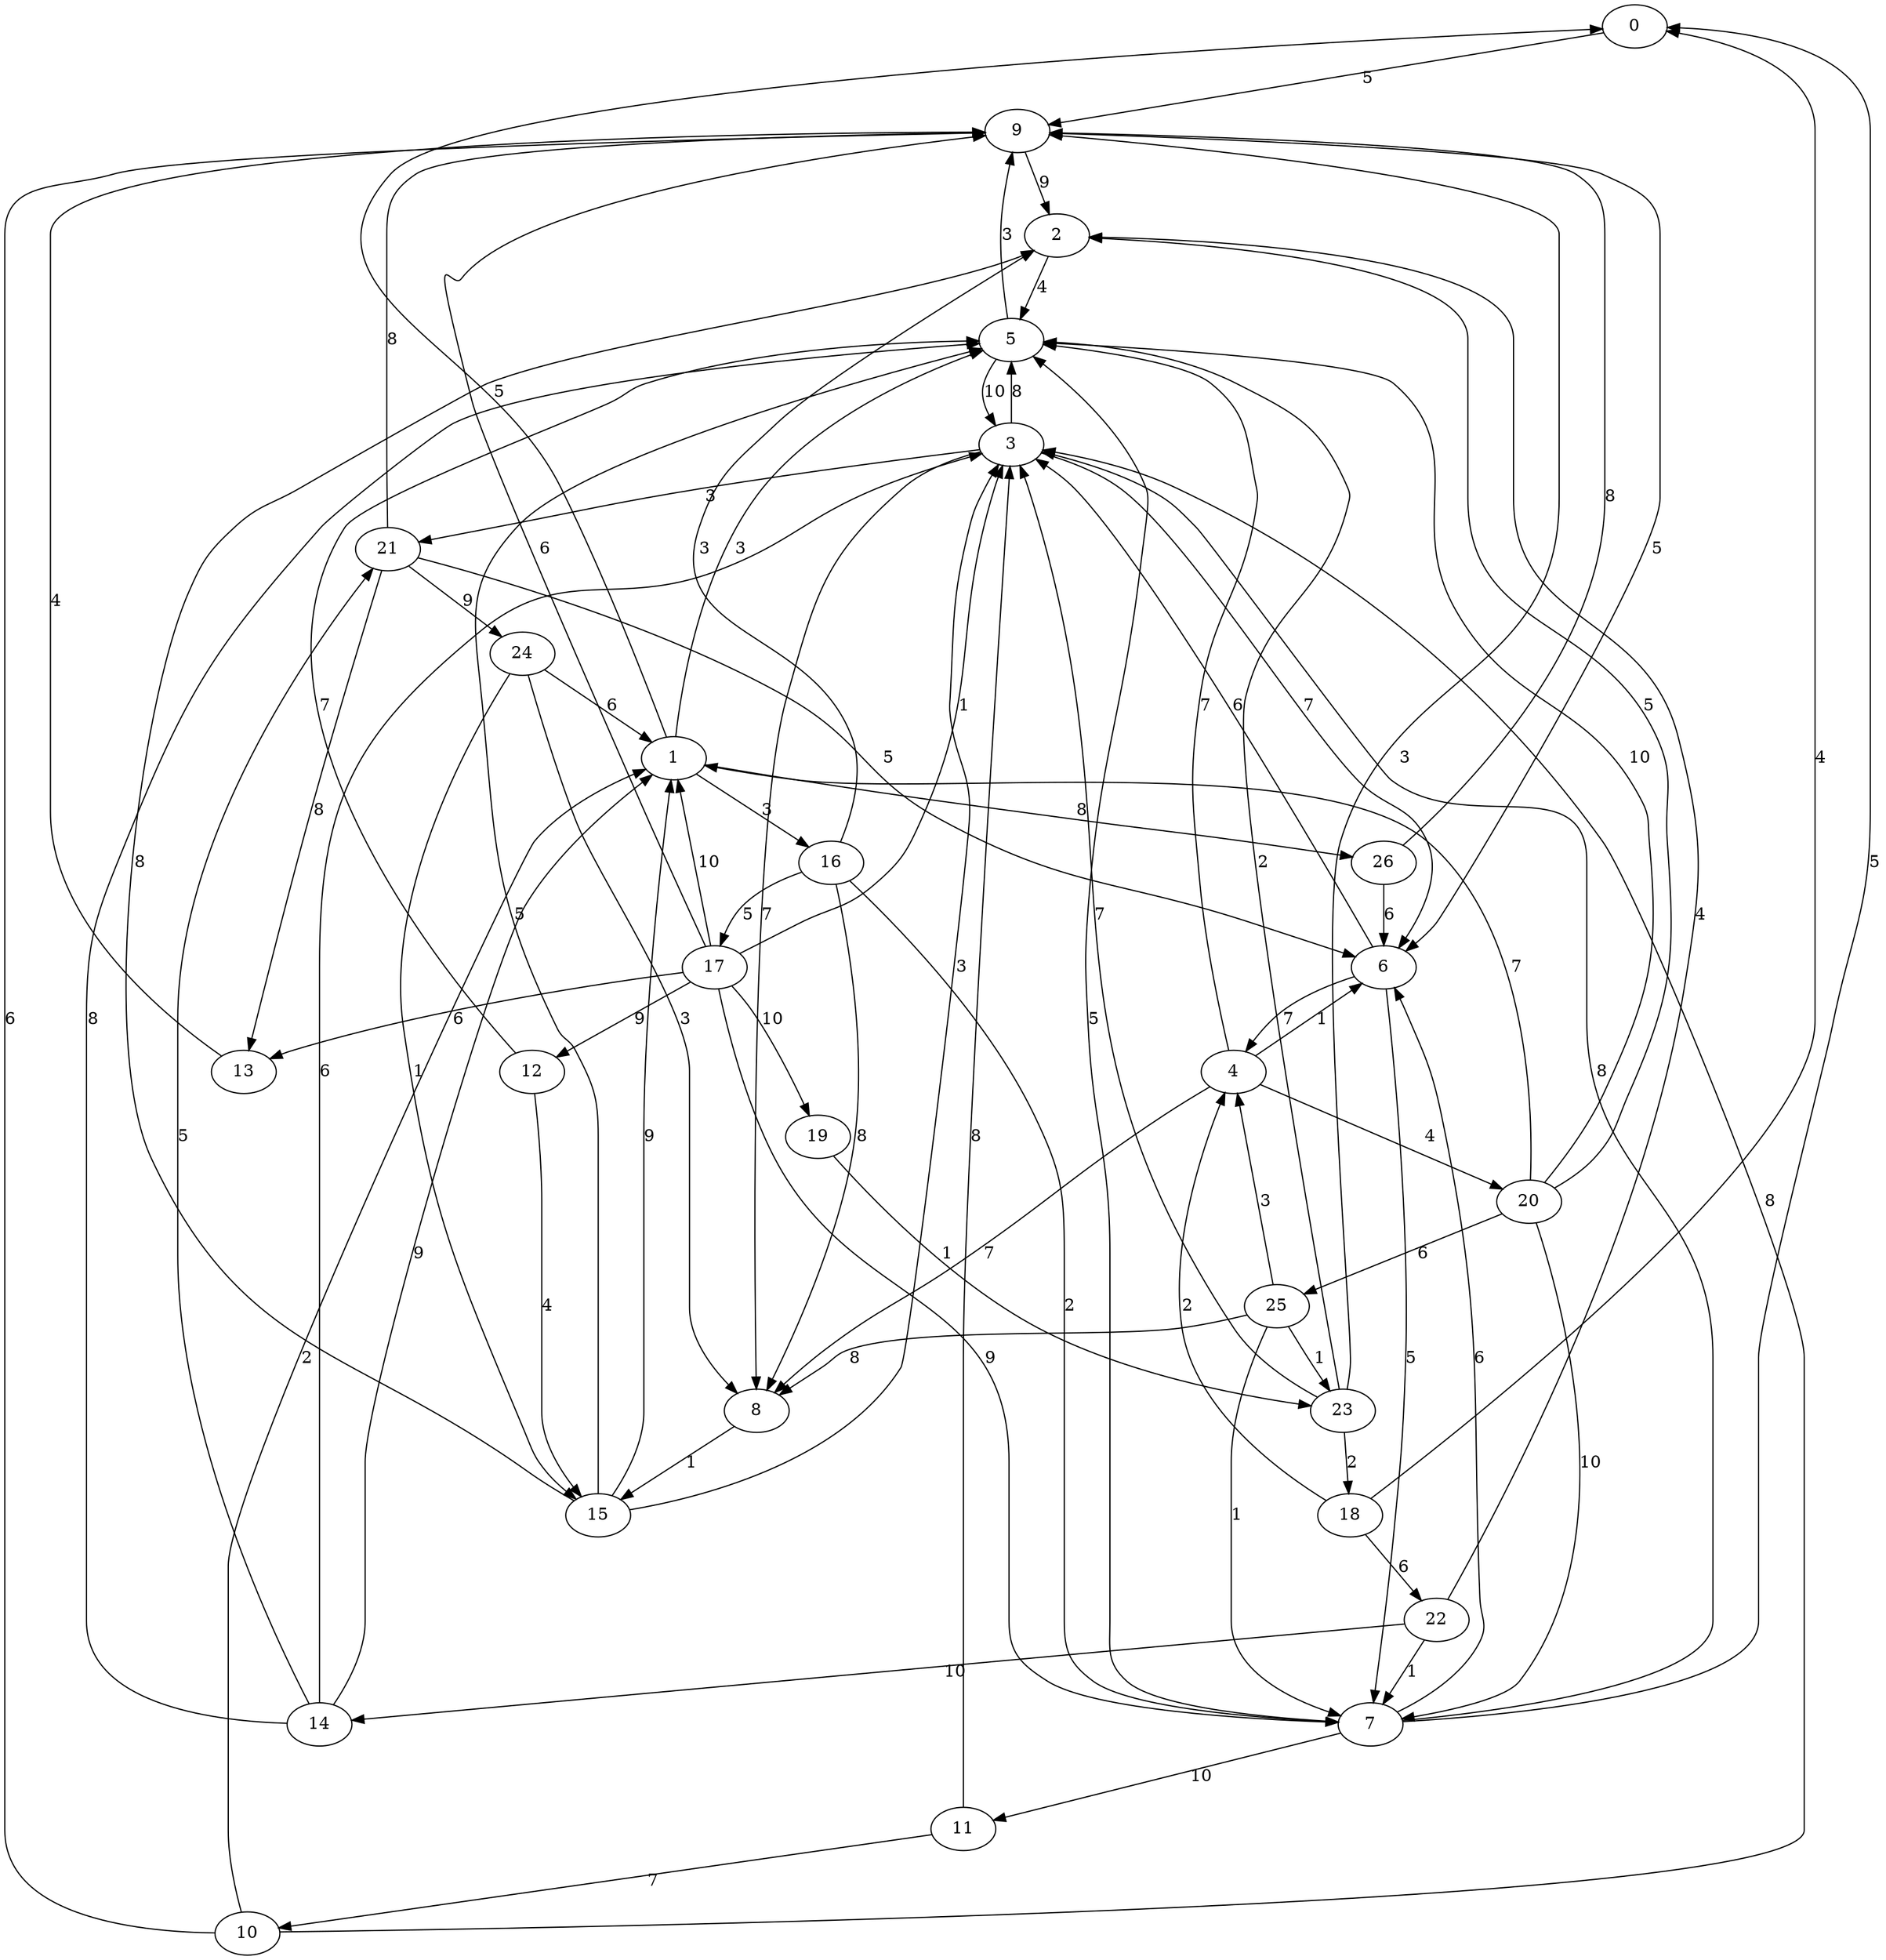 digraph {
0 -> 9 [label=5]
1 -> 0 [label=5]
1 -> 5 [label=3]
1 -> 16 [label=3]
1 -> 26 [label=8]
2 -> 5 [label=4]
3 -> 5 [label=8]
3 -> 6 [label=7]
3 -> 8 [label=7]
3 -> 21 [label=3]
4 -> 5 [label=7]
4 -> 6 [label=1]
4 -> 8 [label=7]
4 -> 20 [label=4]
5 -> 3 [label=10]
5 -> 9 [label=3]
6 -> 3 [label=6]
6 -> 4 [label=7]
6 -> 7 [label=5]
7 -> 0 [label=5]
7 -> 3 [label=8]
7 -> 5 [label=5]
7 -> 6 [label=6]
7 -> 11 [label=10]
8 -> 15 [label=1]
9 -> 2 [label=9]
9 -> 6 [label=5]
10 -> 1 [label=2]
10 -> 3 [label=8]
10 -> 9 [label=6]
11 -> 3 [label=8]
11 -> 10 [label=7]
12 -> 5 [label=7]
12 -> 15 [label=4]
13 -> 9 [label=4]
14 -> 1 [label=9]
14 -> 3 [label=6]
14 -> 5 [label=8]
14 -> 21 [label=5]
15 -> 1 [label=9]
15 -> 2 [label=8]
15 -> 3 [label=3]
15 -> 5 [label=5]
16 -> 2 [label=3]
16 -> 7 [label=2]
16 -> 8 [label=8]
16 -> 17 [label=5]
17 -> 1 [label=10]
17 -> 3 [label=1]
17 -> 7 [label=9]
17 -> 9 [label=6]
17 -> 12 [label=9]
17 -> 13 [label=6]
17 -> 19 [label=10]
18 -> 0 [label=4]
18 -> 4 [label=2]
18 -> 22 [label=6]
19 -> 23 [label=1]
20 -> 1 [label=7]
20 -> 2 [label=5]
20 -> 5 [label=10]
20 -> 7 [label=10]
20 -> 25 [label=6]
21 -> 6 [label=5]
21 -> 9 [label=8]
21 -> 13 [label=8]
21 -> 24 [label=9]
22 -> 2 [label=4]
22 -> 7 [label=1]
22 -> 14 [label=10]
23 -> 3 [label=7]
23 -> 5 [label=2]
23 -> 9 [label=3]
23 -> 18 [label=2]
24 -> 1 [label=6]
24 -> 8 [label=3]
24 -> 15 [label=1]
25 -> 4 [label=3]
25 -> 7 [label=1]
25 -> 8 [label=8]
25 -> 23 [label=1]
26 -> 6 [label=6]
26 -> 9 [label=8]
}
